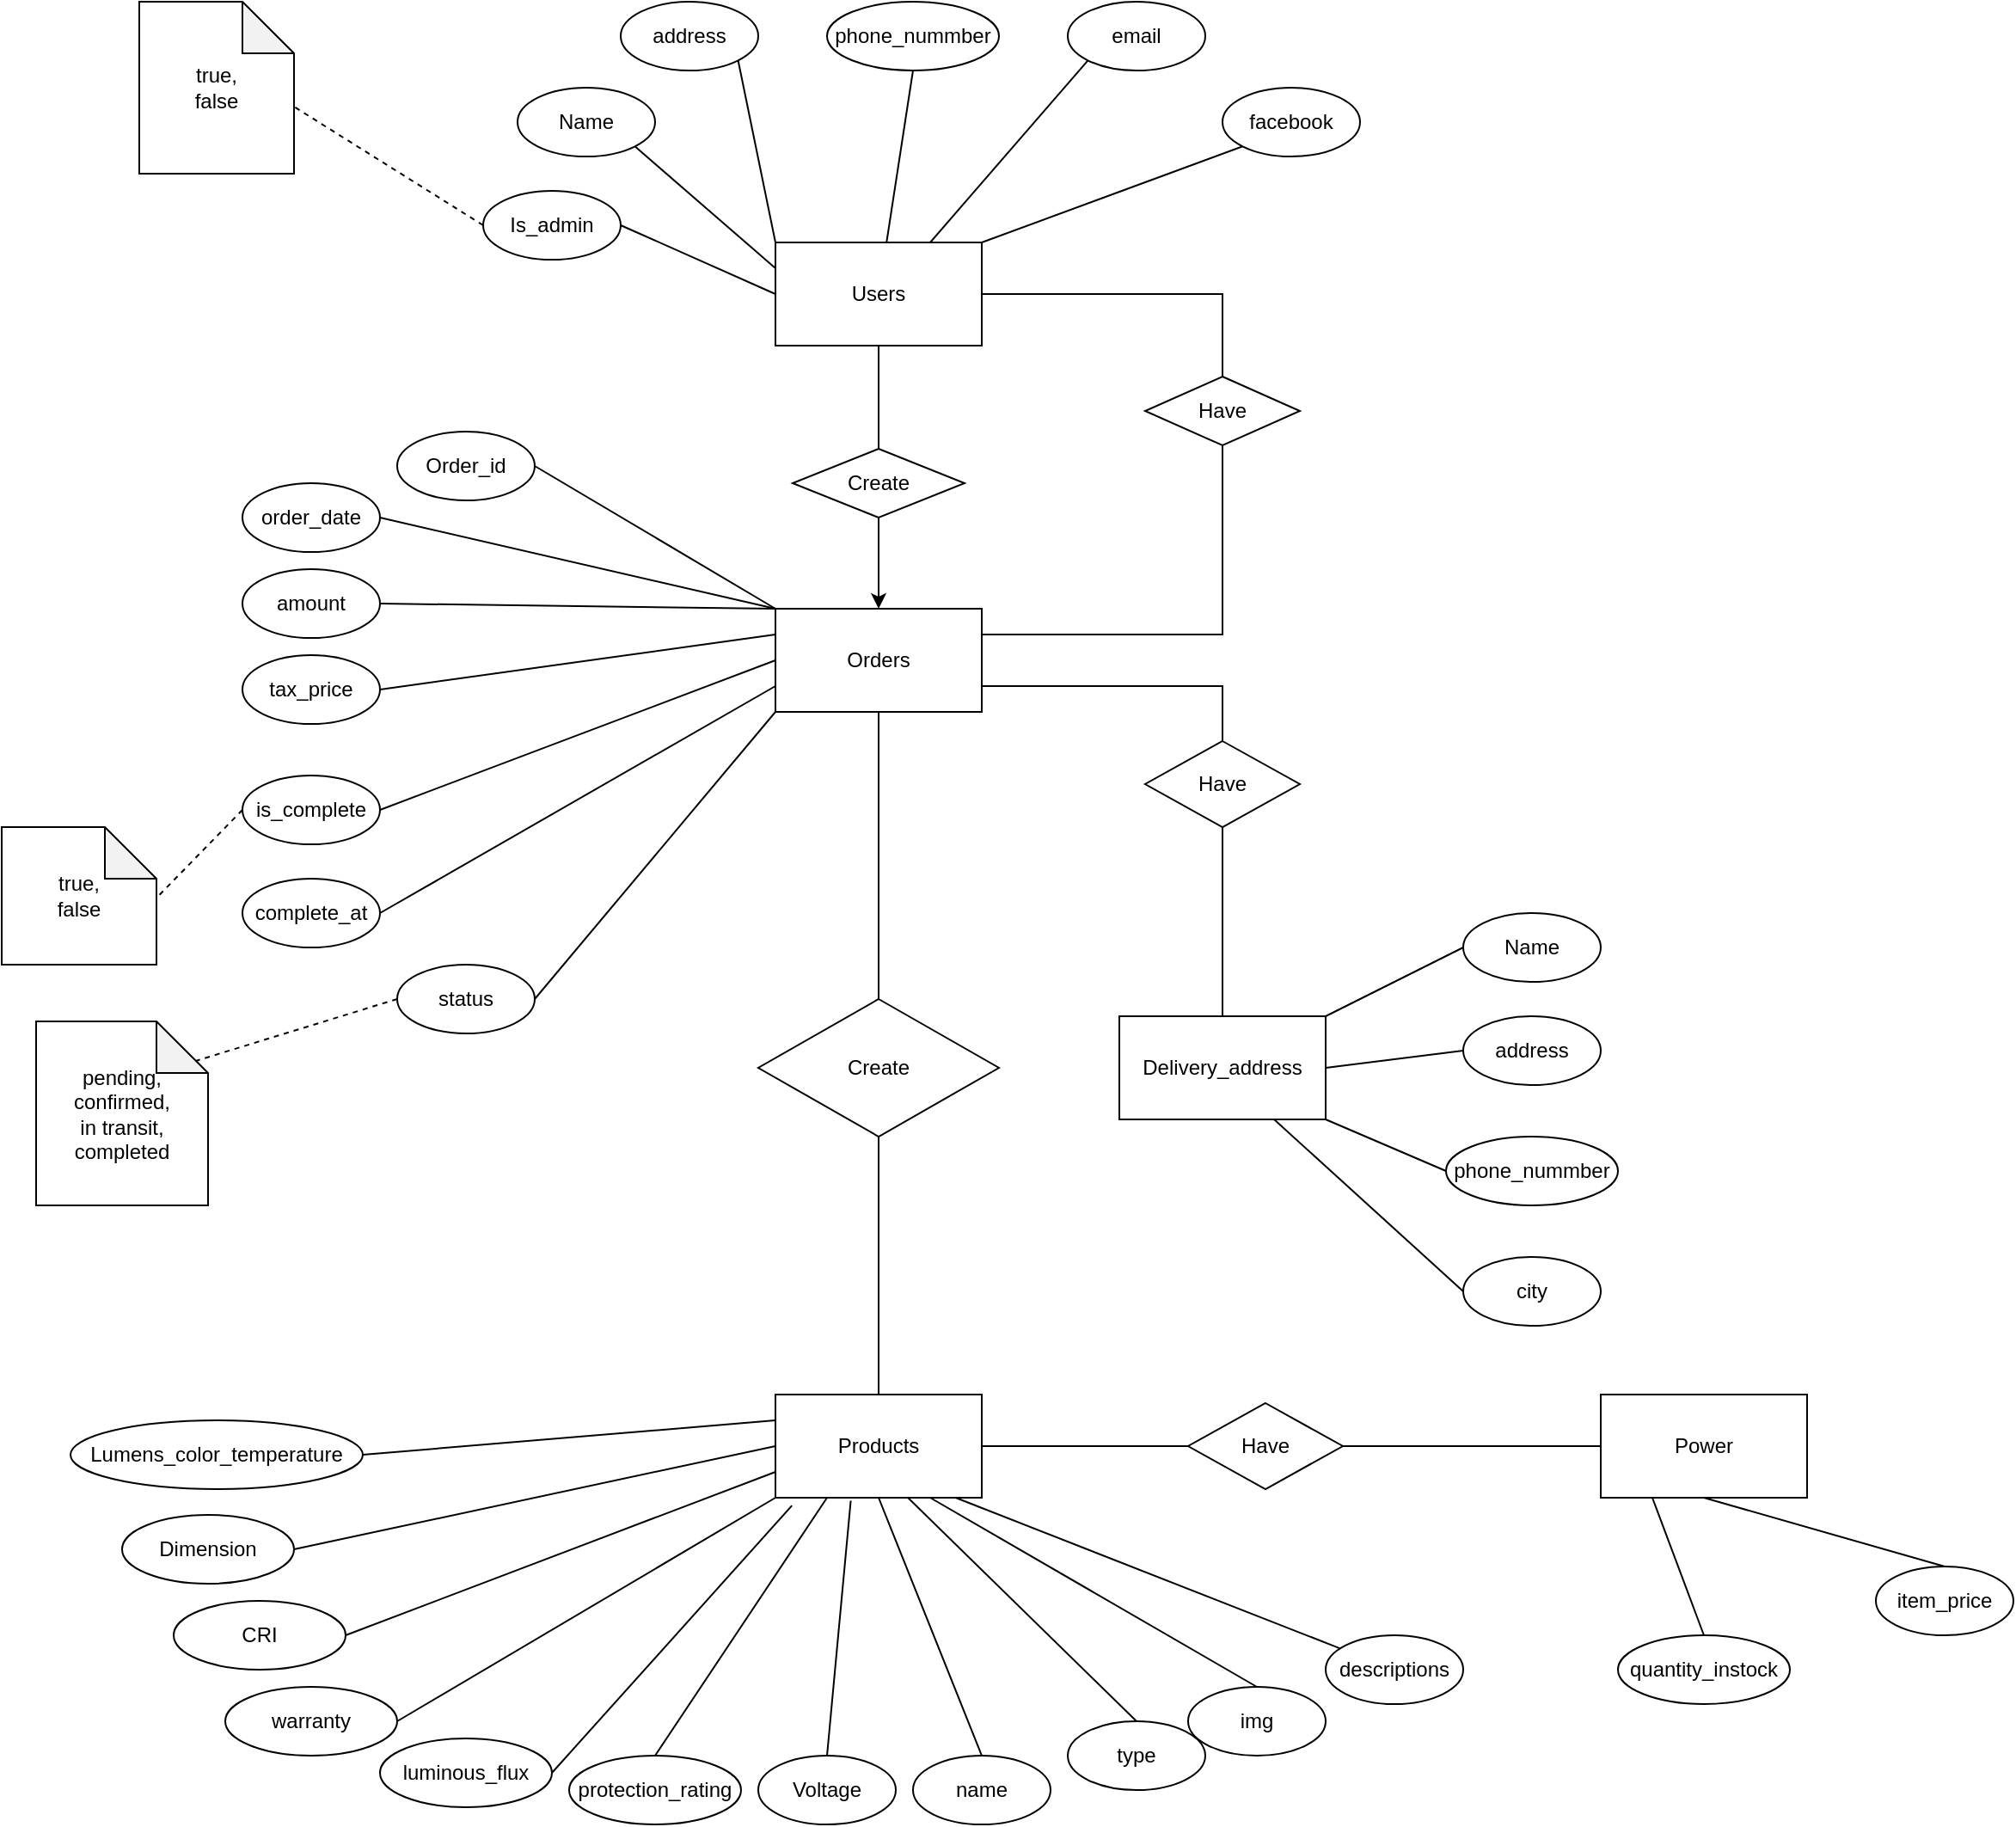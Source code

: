 <mxfile version="21.7.5" type="device" pages="2">
  <diagram id="R2lEEEUBdFMjLlhIrx00" name="Page-1">
    <mxGraphModel dx="2268" dy="820" grid="1" gridSize="10" guides="1" tooltips="1" connect="1" arrows="1" fold="1" page="1" pageScale="1" pageWidth="850" pageHeight="1100" math="0" shadow="0" extFonts="Permanent Marker^https://fonts.googleapis.com/css?family=Permanent+Marker">
      <root>
        <mxCell id="0" />
        <mxCell id="1" parent="0" />
        <mxCell id="uCLLq5xjbNvK9nIByaMC-13" style="rounded=0;orthogonalLoop=1;jettySize=auto;html=1;exitX=0;exitY=0.5;exitDx=0;exitDy=0;entryX=1;entryY=0.5;entryDx=0;entryDy=0;endArrow=none;endFill=0;" parent="1" source="uCLLq5xjbNvK9nIByaMC-2" target="uCLLq5xjbNvK9nIByaMC-8" edge="1">
          <mxGeometry relative="1" as="geometry" />
        </mxCell>
        <mxCell id="uCLLq5xjbNvK9nIByaMC-14" style="rounded=0;orthogonalLoop=1;jettySize=auto;html=1;exitX=0;exitY=0.25;exitDx=0;exitDy=0;entryX=1;entryY=1;entryDx=0;entryDy=0;endArrow=none;endFill=0;" parent="1" source="uCLLq5xjbNvK9nIByaMC-2" target="uCLLq5xjbNvK9nIByaMC-3" edge="1">
          <mxGeometry relative="1" as="geometry" />
        </mxCell>
        <mxCell id="uCLLq5xjbNvK9nIByaMC-15" style="edgeStyle=none;rounded=0;orthogonalLoop=1;jettySize=auto;html=1;exitX=0;exitY=0;exitDx=0;exitDy=0;entryX=1;entryY=1;entryDx=0;entryDy=0;endArrow=none;endFill=0;" parent="1" source="uCLLq5xjbNvK9nIByaMC-2" target="uCLLq5xjbNvK9nIByaMC-4" edge="1">
          <mxGeometry relative="1" as="geometry" />
        </mxCell>
        <mxCell id="uCLLq5xjbNvK9nIByaMC-16" style="edgeStyle=none;rounded=0;orthogonalLoop=1;jettySize=auto;html=1;entryX=0.5;entryY=1;entryDx=0;entryDy=0;endArrow=none;endFill=0;" parent="1" source="uCLLq5xjbNvK9nIByaMC-2" target="uCLLq5xjbNvK9nIByaMC-5" edge="1">
          <mxGeometry relative="1" as="geometry" />
        </mxCell>
        <mxCell id="uCLLq5xjbNvK9nIByaMC-17" style="edgeStyle=none;rounded=0;orthogonalLoop=1;jettySize=auto;html=1;exitX=0.75;exitY=0;exitDx=0;exitDy=0;entryX=0;entryY=1;entryDx=0;entryDy=0;endArrow=none;endFill=0;" parent="1" source="uCLLq5xjbNvK9nIByaMC-2" target="uCLLq5xjbNvK9nIByaMC-6" edge="1">
          <mxGeometry relative="1" as="geometry" />
        </mxCell>
        <mxCell id="uCLLq5xjbNvK9nIByaMC-18" style="edgeStyle=none;rounded=0;orthogonalLoop=1;jettySize=auto;html=1;exitX=1;exitY=0;exitDx=0;exitDy=0;entryX=0;entryY=1;entryDx=0;entryDy=0;endArrow=none;endFill=0;" parent="1" source="uCLLq5xjbNvK9nIByaMC-2" target="uCLLq5xjbNvK9nIByaMC-7" edge="1">
          <mxGeometry relative="1" as="geometry" />
        </mxCell>
        <mxCell id="uCLLq5xjbNvK9nIByaMC-42" style="edgeStyle=none;rounded=0;orthogonalLoop=1;jettySize=auto;html=1;exitX=0.5;exitY=1;exitDx=0;exitDy=0;entryX=0.5;entryY=0;entryDx=0;entryDy=0;endArrow=none;endFill=0;" parent="1" source="uCLLq5xjbNvK9nIByaMC-2" target="uCLLq5xjbNvK9nIByaMC-41" edge="1">
          <mxGeometry relative="1" as="geometry" />
        </mxCell>
        <mxCell id="uCLLq5xjbNvK9nIByaMC-2" value="Users" style="rounded=0;whiteSpace=wrap;html=1;" parent="1" vertex="1">
          <mxGeometry x="390" y="170" width="120" height="60" as="geometry" />
        </mxCell>
        <mxCell id="uCLLq5xjbNvK9nIByaMC-3" value="Name" style="ellipse;whiteSpace=wrap;html=1;" parent="1" vertex="1">
          <mxGeometry x="240" y="80" width="80" height="40" as="geometry" />
        </mxCell>
        <mxCell id="uCLLq5xjbNvK9nIByaMC-4" value="address" style="ellipse;whiteSpace=wrap;html=1;" parent="1" vertex="1">
          <mxGeometry x="300" y="30" width="80" height="40" as="geometry" />
        </mxCell>
        <mxCell id="uCLLq5xjbNvK9nIByaMC-5" value="phone_nummber" style="ellipse;whiteSpace=wrap;html=1;" parent="1" vertex="1">
          <mxGeometry x="420" y="30" width="100" height="40" as="geometry" />
        </mxCell>
        <mxCell id="uCLLq5xjbNvK9nIByaMC-6" value="email" style="ellipse;whiteSpace=wrap;html=1;" parent="1" vertex="1">
          <mxGeometry x="560" y="30" width="80" height="40" as="geometry" />
        </mxCell>
        <mxCell id="uCLLq5xjbNvK9nIByaMC-7" value="facebook" style="ellipse;whiteSpace=wrap;html=1;" parent="1" vertex="1">
          <mxGeometry x="650" y="80" width="80" height="40" as="geometry" />
        </mxCell>
        <mxCell id="uCLLq5xjbNvK9nIByaMC-88" style="edgeStyle=none;rounded=0;orthogonalLoop=1;jettySize=auto;html=1;exitX=0;exitY=0.5;exitDx=0;exitDy=0;entryX=0;entryY=0;entryDx=70;entryDy=48.5;entryPerimeter=0;dashed=1;endArrow=none;endFill=0;" parent="1" source="uCLLq5xjbNvK9nIByaMC-8" target="uCLLq5xjbNvK9nIByaMC-87" edge="1">
          <mxGeometry relative="1" as="geometry" />
        </mxCell>
        <mxCell id="uCLLq5xjbNvK9nIByaMC-8" value="Is_admin" style="ellipse;whiteSpace=wrap;html=1;" parent="1" vertex="1">
          <mxGeometry x="220" y="140" width="80" height="40" as="geometry" />
        </mxCell>
        <mxCell id="uCLLq5xjbNvK9nIByaMC-45" style="edgeStyle=none;rounded=0;orthogonalLoop=1;jettySize=auto;html=1;exitX=0.5;exitY=1;exitDx=0;exitDy=0;entryX=0.5;entryY=0;entryDx=0;entryDy=0;endArrow=none;endFill=0;" parent="1" source="uCLLq5xjbNvK9nIByaMC-21" target="uCLLq5xjbNvK9nIByaMC-44" edge="1">
          <mxGeometry relative="1" as="geometry" />
        </mxCell>
        <mxCell id="uCLLq5xjbNvK9nIByaMC-49" style="edgeStyle=none;rounded=0;orthogonalLoop=1;jettySize=auto;html=1;exitX=0;exitY=0;exitDx=0;exitDy=0;entryX=1;entryY=0.5;entryDx=0;entryDy=0;endArrow=none;endFill=0;" parent="1" source="uCLLq5xjbNvK9nIByaMC-21" target="uCLLq5xjbNvK9nIByaMC-22" edge="1">
          <mxGeometry relative="1" as="geometry" />
        </mxCell>
        <mxCell id="uCLLq5xjbNvK9nIByaMC-50" style="edgeStyle=none;rounded=0;orthogonalLoop=1;jettySize=auto;html=1;exitX=0;exitY=0;exitDx=0;exitDy=0;entryX=1;entryY=0.5;entryDx=0;entryDy=0;endArrow=none;endFill=0;" parent="1" source="uCLLq5xjbNvK9nIByaMC-21" target="uCLLq5xjbNvK9nIByaMC-47" edge="1">
          <mxGeometry relative="1" as="geometry" />
        </mxCell>
        <mxCell id="uCLLq5xjbNvK9nIByaMC-51" style="edgeStyle=none;rounded=0;orthogonalLoop=1;jettySize=auto;html=1;exitX=0;exitY=0;exitDx=0;exitDy=0;entryX=1;entryY=0.5;entryDx=0;entryDy=0;endArrow=none;endFill=0;" parent="1" source="uCLLq5xjbNvK9nIByaMC-21" target="uCLLq5xjbNvK9nIByaMC-48" edge="1">
          <mxGeometry relative="1" as="geometry" />
        </mxCell>
        <mxCell id="uCLLq5xjbNvK9nIByaMC-57" style="edgeStyle=none;rounded=0;orthogonalLoop=1;jettySize=auto;html=1;exitX=1;exitY=0.25;exitDx=0;exitDy=0;entryX=0.5;entryY=1;entryDx=0;entryDy=0;endArrow=none;endFill=0;" parent="1" source="uCLLq5xjbNvK9nIByaMC-21" target="uCLLq5xjbNvK9nIByaMC-56" edge="1">
          <mxGeometry relative="1" as="geometry">
            <Array as="points">
              <mxPoint x="650" y="398" />
            </Array>
          </mxGeometry>
        </mxCell>
        <mxCell id="uCLLq5xjbNvK9nIByaMC-62" style="edgeStyle=none;rounded=0;orthogonalLoop=1;jettySize=auto;html=1;exitX=1;exitY=0.75;exitDx=0;exitDy=0;entryX=0.5;entryY=0;entryDx=0;entryDy=0;endArrow=none;endFill=0;" parent="1" source="uCLLq5xjbNvK9nIByaMC-21" target="uCLLq5xjbNvK9nIByaMC-61" edge="1">
          <mxGeometry relative="1" as="geometry">
            <Array as="points">
              <mxPoint x="650" y="428" />
            </Array>
          </mxGeometry>
        </mxCell>
        <mxCell id="uCLLq5xjbNvK9nIByaMC-75" style="edgeStyle=none;rounded=0;orthogonalLoop=1;jettySize=auto;html=1;exitX=0;exitY=0.25;exitDx=0;exitDy=0;entryX=1;entryY=0.5;entryDx=0;entryDy=0;endArrow=none;endFill=0;" parent="1" source="uCLLq5xjbNvK9nIByaMC-21" target="uCLLq5xjbNvK9nIByaMC-71" edge="1">
          <mxGeometry relative="1" as="geometry" />
        </mxCell>
        <mxCell id="uCLLq5xjbNvK9nIByaMC-78" style="edgeStyle=none;rounded=0;orthogonalLoop=1;jettySize=auto;html=1;exitX=0;exitY=0.5;exitDx=0;exitDy=0;entryX=1;entryY=0.5;entryDx=0;entryDy=0;endArrow=none;endFill=0;" parent="1" source="uCLLq5xjbNvK9nIByaMC-21" target="uCLLq5xjbNvK9nIByaMC-77" edge="1">
          <mxGeometry relative="1" as="geometry" />
        </mxCell>
        <mxCell id="uCLLq5xjbNvK9nIByaMC-80" style="edgeStyle=none;rounded=0;orthogonalLoop=1;jettySize=auto;html=1;exitX=0;exitY=0.75;exitDx=0;exitDy=0;entryX=1;entryY=0.5;entryDx=0;entryDy=0;endArrow=none;endFill=0;" parent="1" source="uCLLq5xjbNvK9nIByaMC-21" target="uCLLq5xjbNvK9nIByaMC-79" edge="1">
          <mxGeometry relative="1" as="geometry" />
        </mxCell>
        <mxCell id="uCLLq5xjbNvK9nIByaMC-82" style="edgeStyle=none;rounded=0;orthogonalLoop=1;jettySize=auto;html=1;exitX=0;exitY=1;exitDx=0;exitDy=0;entryX=1;entryY=0.5;entryDx=0;entryDy=0;endArrow=none;endFill=0;" parent="1" source="uCLLq5xjbNvK9nIByaMC-21" target="uCLLq5xjbNvK9nIByaMC-81" edge="1">
          <mxGeometry relative="1" as="geometry" />
        </mxCell>
        <mxCell id="uCLLq5xjbNvK9nIByaMC-21" value="Orders" style="rounded=0;whiteSpace=wrap;html=1;" parent="1" vertex="1">
          <mxGeometry x="390" y="383" width="120" height="60" as="geometry" />
        </mxCell>
        <mxCell id="uCLLq5xjbNvK9nIByaMC-22" value="Order_id" style="ellipse;whiteSpace=wrap;html=1;" parent="1" vertex="1">
          <mxGeometry x="170" y="280" width="80" height="40" as="geometry" />
        </mxCell>
        <mxCell id="uCLLq5xjbNvK9nIByaMC-34" style="edgeStyle=none;rounded=0;orthogonalLoop=1;jettySize=auto;html=1;exitX=0.5;exitY=1;exitDx=0;exitDy=0;entryX=0.5;entryY=0;entryDx=0;entryDy=0;endArrow=none;endFill=0;" parent="1" source="uCLLq5xjbNvK9nIByaMC-24" target="uCLLq5xjbNvK9nIByaMC-26" edge="1">
          <mxGeometry relative="1" as="geometry" />
        </mxCell>
        <mxCell id="uCLLq5xjbNvK9nIByaMC-36" style="edgeStyle=none;rounded=0;orthogonalLoop=1;jettySize=auto;html=1;exitX=0.638;exitY=0.992;exitDx=0;exitDy=0;endArrow=none;endFill=0;entryX=0.5;entryY=0;entryDx=0;entryDy=0;exitPerimeter=0;" parent="1" source="uCLLq5xjbNvK9nIByaMC-24" target="uCLLq5xjbNvK9nIByaMC-28" edge="1">
          <mxGeometry relative="1" as="geometry">
            <mxPoint x="310" y="1060" as="targetPoint" />
          </mxGeometry>
        </mxCell>
        <mxCell id="uCLLq5xjbNvK9nIByaMC-37" style="edgeStyle=none;rounded=0;orthogonalLoop=1;jettySize=auto;html=1;exitX=0.75;exitY=1;exitDx=0;exitDy=0;entryX=0.5;entryY=0;entryDx=0;entryDy=0;endArrow=none;endFill=0;" parent="1" source="uCLLq5xjbNvK9nIByaMC-24" target="uCLLq5xjbNvK9nIByaMC-29" edge="1">
          <mxGeometry relative="1" as="geometry" />
        </mxCell>
        <mxCell id="uCLLq5xjbNvK9nIByaMC-38" style="edgeStyle=none;rounded=0;orthogonalLoop=1;jettySize=auto;html=1;exitX=0.863;exitY=0.992;exitDx=0;exitDy=0;endArrow=none;endFill=0;exitPerimeter=0;" parent="1" source="uCLLq5xjbNvK9nIByaMC-24" target="uCLLq5xjbNvK9nIByaMC-30" edge="1">
          <mxGeometry relative="1" as="geometry" />
        </mxCell>
        <mxCell id="uCLLq5xjbNvK9nIByaMC-40" style="edgeStyle=none;rounded=0;orthogonalLoop=1;jettySize=auto;html=1;exitX=0.25;exitY=1;exitDx=0;exitDy=0;entryX=0.5;entryY=0;entryDx=0;entryDy=0;endArrow=none;endFill=0;" parent="1" source="iFtyHzQB2yBy_WxnM10I-4" target="uCLLq5xjbNvK9nIByaMC-32" edge="1">
          <mxGeometry relative="1" as="geometry" />
        </mxCell>
        <mxCell id="iFtyHzQB2yBy_WxnM10I-3" style="edgeStyle=orthogonalEdgeStyle;rounded=0;orthogonalLoop=1;jettySize=auto;html=1;exitX=1;exitY=0.5;exitDx=0;exitDy=0;entryX=0;entryY=0.5;entryDx=0;entryDy=0;endArrow=none;endFill=0;" parent="1" source="uCLLq5xjbNvK9nIByaMC-24" target="iFtyHzQB2yBy_WxnM10I-2" edge="1">
          <mxGeometry relative="1" as="geometry" />
        </mxCell>
        <mxCell id="uN6t-7FyCikXUxw06HWC-4" style="rounded=0;orthogonalLoop=1;jettySize=auto;html=1;exitX=0.365;exitY=1.029;exitDx=0;exitDy=0;entryX=0.5;entryY=0;entryDx=0;entryDy=0;endArrow=none;endFill=0;exitPerimeter=0;" parent="1" source="uCLLq5xjbNvK9nIByaMC-24" target="uN6t-7FyCikXUxw06HWC-1" edge="1">
          <mxGeometry relative="1" as="geometry" />
        </mxCell>
        <mxCell id="uN6t-7FyCikXUxw06HWC-5" style="rounded=0;orthogonalLoop=1;jettySize=auto;html=1;exitX=0.25;exitY=1;exitDx=0;exitDy=0;entryX=0.5;entryY=0;entryDx=0;entryDy=0;endArrow=none;endFill=0;" parent="1" source="uCLLq5xjbNvK9nIByaMC-24" target="uN6t-7FyCikXUxw06HWC-2" edge="1">
          <mxGeometry relative="1" as="geometry" />
        </mxCell>
        <mxCell id="uN6t-7FyCikXUxw06HWC-6" style="rounded=0;orthogonalLoop=1;jettySize=auto;html=1;exitX=0.08;exitY=1.076;exitDx=0;exitDy=0;entryX=1;entryY=0.5;entryDx=0;entryDy=0;endArrow=none;endFill=0;exitPerimeter=0;" parent="1" source="uCLLq5xjbNvK9nIByaMC-24" target="uN6t-7FyCikXUxw06HWC-3" edge="1">
          <mxGeometry relative="1" as="geometry" />
        </mxCell>
        <mxCell id="uN6t-7FyCikXUxw06HWC-9" style="rounded=0;orthogonalLoop=1;jettySize=auto;html=1;exitX=0;exitY=1;exitDx=0;exitDy=0;entryX=1;entryY=0.5;entryDx=0;entryDy=0;endArrow=none;endFill=0;" parent="1" source="uCLLq5xjbNvK9nIByaMC-24" target="uN6t-7FyCikXUxw06HWC-8" edge="1">
          <mxGeometry relative="1" as="geometry" />
        </mxCell>
        <mxCell id="uN6t-7FyCikXUxw06HWC-11" style="rounded=0;orthogonalLoop=1;jettySize=auto;html=1;exitX=0;exitY=0.75;exitDx=0;exitDy=0;entryX=1;entryY=0.5;entryDx=0;entryDy=0;endArrow=none;endFill=0;" parent="1" source="uCLLq5xjbNvK9nIByaMC-24" target="uN6t-7FyCikXUxw06HWC-10" edge="1">
          <mxGeometry relative="1" as="geometry" />
        </mxCell>
        <mxCell id="uN6t-7FyCikXUxw06HWC-16" style="rounded=0;orthogonalLoop=1;jettySize=auto;html=1;exitX=0;exitY=0.25;exitDx=0;exitDy=0;entryX=1;entryY=0.5;entryDx=0;entryDy=0;endArrow=none;endFill=0;" parent="1" source="uCLLq5xjbNvK9nIByaMC-24" target="uN6t-7FyCikXUxw06HWC-15" edge="1">
          <mxGeometry relative="1" as="geometry" />
        </mxCell>
        <mxCell id="uCLLq5xjbNvK9nIByaMC-24" value="Products" style="rounded=0;whiteSpace=wrap;html=1;" parent="1" vertex="1">
          <mxGeometry x="390" y="840" width="120" height="60" as="geometry" />
        </mxCell>
        <mxCell id="uCLLq5xjbNvK9nIByaMC-26" value="name" style="ellipse;whiteSpace=wrap;html=1;" parent="1" vertex="1">
          <mxGeometry x="470" y="1050" width="80" height="40" as="geometry" />
        </mxCell>
        <mxCell id="uCLLq5xjbNvK9nIByaMC-28" value="type" style="ellipse;whiteSpace=wrap;html=1;" parent="1" vertex="1">
          <mxGeometry x="560" y="1030" width="80" height="40" as="geometry" />
        </mxCell>
        <mxCell id="uCLLq5xjbNvK9nIByaMC-29" value="img" style="ellipse;whiteSpace=wrap;html=1;" parent="1" vertex="1">
          <mxGeometry x="630" y="1010" width="80" height="40" as="geometry" />
        </mxCell>
        <mxCell id="uCLLq5xjbNvK9nIByaMC-30" value="descriptions" style="ellipse;whiteSpace=wrap;html=1;" parent="1" vertex="1">
          <mxGeometry x="710" y="980" width="80" height="40" as="geometry" />
        </mxCell>
        <mxCell id="uCLLq5xjbNvK9nIByaMC-32" value="quantity_instock" style="ellipse;whiteSpace=wrap;html=1;" parent="1" vertex="1">
          <mxGeometry x="880" y="980" width="100" height="40" as="geometry" />
        </mxCell>
        <mxCell id="uCLLq5xjbNvK9nIByaMC-43" style="edgeStyle=none;rounded=0;orthogonalLoop=1;jettySize=auto;html=1;exitX=0.5;exitY=1;exitDx=0;exitDy=0;entryX=0.5;entryY=0;entryDx=0;entryDy=0;" parent="1" source="uCLLq5xjbNvK9nIByaMC-41" target="uCLLq5xjbNvK9nIByaMC-21" edge="1">
          <mxGeometry relative="1" as="geometry" />
        </mxCell>
        <mxCell id="uCLLq5xjbNvK9nIByaMC-41" value="Create" style="rhombus;whiteSpace=wrap;html=1;" parent="1" vertex="1">
          <mxGeometry x="400" y="290" width="100" height="40" as="geometry" />
        </mxCell>
        <mxCell id="uCLLq5xjbNvK9nIByaMC-46" style="edgeStyle=none;rounded=0;orthogonalLoop=1;jettySize=auto;html=1;exitX=0.5;exitY=1;exitDx=0;exitDy=0;entryX=0.5;entryY=0;entryDx=0;entryDy=0;endArrow=none;endFill=0;" parent="1" source="uCLLq5xjbNvK9nIByaMC-44" target="uCLLq5xjbNvK9nIByaMC-24" edge="1">
          <mxGeometry relative="1" as="geometry" />
        </mxCell>
        <mxCell id="uCLLq5xjbNvK9nIByaMC-44" value="Create" style="rhombus;whiteSpace=wrap;html=1;" parent="1" vertex="1">
          <mxGeometry x="380" y="610" width="140" height="80" as="geometry" />
        </mxCell>
        <mxCell id="uCLLq5xjbNvK9nIByaMC-47" value="order_date" style="ellipse;whiteSpace=wrap;html=1;" parent="1" vertex="1">
          <mxGeometry x="80" y="310" width="80" height="40" as="geometry" />
        </mxCell>
        <mxCell id="uCLLq5xjbNvK9nIByaMC-48" value="amount" style="ellipse;whiteSpace=wrap;html=1;" parent="1" vertex="1">
          <mxGeometry x="80" y="360" width="80" height="40" as="geometry" />
        </mxCell>
        <mxCell id="uCLLq5xjbNvK9nIByaMC-58" style="edgeStyle=none;rounded=0;orthogonalLoop=1;jettySize=auto;html=1;exitX=0.5;exitY=0;exitDx=0;exitDy=0;entryX=1;entryY=0.5;entryDx=0;entryDy=0;endArrow=none;endFill=0;" parent="1" source="uCLLq5xjbNvK9nIByaMC-56" target="uCLLq5xjbNvK9nIByaMC-2" edge="1">
          <mxGeometry relative="1" as="geometry">
            <Array as="points">
              <mxPoint x="650" y="200" />
            </Array>
          </mxGeometry>
        </mxCell>
        <mxCell id="uCLLq5xjbNvK9nIByaMC-56" value="Have" style="rhombus;whiteSpace=wrap;html=1;" parent="1" vertex="1">
          <mxGeometry x="605" y="248" width="90" height="40" as="geometry" />
        </mxCell>
        <mxCell id="uCLLq5xjbNvK9nIByaMC-64" style="edgeStyle=none;rounded=0;orthogonalLoop=1;jettySize=auto;html=1;exitX=0.5;exitY=1;exitDx=0;exitDy=0;entryX=0.5;entryY=0;entryDx=0;entryDy=0;endArrow=none;endFill=0;" parent="1" source="uCLLq5xjbNvK9nIByaMC-61" target="uCLLq5xjbNvK9nIByaMC-63" edge="1">
          <mxGeometry relative="1" as="geometry" />
        </mxCell>
        <mxCell id="uCLLq5xjbNvK9nIByaMC-61" value="Have" style="rhombus;whiteSpace=wrap;html=1;" parent="1" vertex="1">
          <mxGeometry x="605" y="460" width="90" height="50" as="geometry" />
        </mxCell>
        <mxCell id="uCLLq5xjbNvK9nIByaMC-68" style="edgeStyle=none;rounded=0;orthogonalLoop=1;jettySize=auto;html=1;exitX=1;exitY=0;exitDx=0;exitDy=0;entryX=0;entryY=0.5;entryDx=0;entryDy=0;endArrow=none;endFill=0;" parent="1" source="uCLLq5xjbNvK9nIByaMC-63" target="uCLLq5xjbNvK9nIByaMC-65" edge="1">
          <mxGeometry relative="1" as="geometry" />
        </mxCell>
        <mxCell id="uCLLq5xjbNvK9nIByaMC-69" style="edgeStyle=none;rounded=0;orthogonalLoop=1;jettySize=auto;html=1;exitX=1;exitY=0.5;exitDx=0;exitDy=0;entryX=0;entryY=0.5;entryDx=0;entryDy=0;endArrow=none;endFill=0;" parent="1" source="uCLLq5xjbNvK9nIByaMC-63" target="uCLLq5xjbNvK9nIByaMC-66" edge="1">
          <mxGeometry relative="1" as="geometry" />
        </mxCell>
        <mxCell id="uCLLq5xjbNvK9nIByaMC-70" style="edgeStyle=none;rounded=0;orthogonalLoop=1;jettySize=auto;html=1;exitX=1;exitY=1;exitDx=0;exitDy=0;entryX=0;entryY=0.5;entryDx=0;entryDy=0;endArrow=none;endFill=0;" parent="1" source="uCLLq5xjbNvK9nIByaMC-63" target="uCLLq5xjbNvK9nIByaMC-67" edge="1">
          <mxGeometry relative="1" as="geometry" />
        </mxCell>
        <mxCell id="uCLLq5xjbNvK9nIByaMC-74" style="edgeStyle=none;rounded=0;orthogonalLoop=1;jettySize=auto;html=1;exitX=0.75;exitY=1;exitDx=0;exitDy=0;entryX=0;entryY=0.5;entryDx=0;entryDy=0;endArrow=none;endFill=0;" parent="1" source="uCLLq5xjbNvK9nIByaMC-63" target="uCLLq5xjbNvK9nIByaMC-73" edge="1">
          <mxGeometry relative="1" as="geometry" />
        </mxCell>
        <mxCell id="uCLLq5xjbNvK9nIByaMC-63" value="Delivery_address" style="rounded=0;whiteSpace=wrap;html=1;" parent="1" vertex="1">
          <mxGeometry x="590" y="620" width="120" height="60" as="geometry" />
        </mxCell>
        <mxCell id="uCLLq5xjbNvK9nIByaMC-65" value="Name" style="ellipse;whiteSpace=wrap;html=1;" parent="1" vertex="1">
          <mxGeometry x="790" y="560" width="80" height="40" as="geometry" />
        </mxCell>
        <mxCell id="uCLLq5xjbNvK9nIByaMC-66" value="address" style="ellipse;whiteSpace=wrap;html=1;" parent="1" vertex="1">
          <mxGeometry x="790" y="620" width="80" height="40" as="geometry" />
        </mxCell>
        <mxCell id="uCLLq5xjbNvK9nIByaMC-67" value="phone_nummber" style="ellipse;whiteSpace=wrap;html=1;" parent="1" vertex="1">
          <mxGeometry x="780" y="690" width="100" height="40" as="geometry" />
        </mxCell>
        <mxCell id="uCLLq5xjbNvK9nIByaMC-71" value="tax_price" style="ellipse;whiteSpace=wrap;html=1;" parent="1" vertex="1">
          <mxGeometry x="80" y="410" width="80" height="40" as="geometry" />
        </mxCell>
        <mxCell id="uCLLq5xjbNvK9nIByaMC-73" value="city" style="ellipse;whiteSpace=wrap;html=1;" parent="1" vertex="1">
          <mxGeometry x="790" y="760" width="80" height="40" as="geometry" />
        </mxCell>
        <mxCell id="uCLLq5xjbNvK9nIByaMC-84" style="edgeStyle=none;rounded=0;orthogonalLoop=1;jettySize=auto;html=1;exitX=0;exitY=0.5;exitDx=0;exitDy=0;entryX=1.013;entryY=0.5;entryDx=0;entryDy=0;entryPerimeter=0;endArrow=none;endFill=0;dashed=1;" parent="1" source="uCLLq5xjbNvK9nIByaMC-77" target="uCLLq5xjbNvK9nIByaMC-83" edge="1">
          <mxGeometry relative="1" as="geometry" />
        </mxCell>
        <mxCell id="uCLLq5xjbNvK9nIByaMC-77" value="is_complete" style="ellipse;whiteSpace=wrap;html=1;" parent="1" vertex="1">
          <mxGeometry x="80" y="480" width="80" height="40" as="geometry" />
        </mxCell>
        <mxCell id="uCLLq5xjbNvK9nIByaMC-79" value="complete_at" style="ellipse;whiteSpace=wrap;html=1;" parent="1" vertex="1">
          <mxGeometry x="80" y="540" width="80" height="40" as="geometry" />
        </mxCell>
        <mxCell id="uCLLq5xjbNvK9nIByaMC-86" style="edgeStyle=none;rounded=0;orthogonalLoop=1;jettySize=auto;html=1;exitX=0;exitY=0.5;exitDx=0;exitDy=0;entryX=0;entryY=0;entryDx=70;entryDy=30;entryPerimeter=0;dashed=1;" parent="1" source="uCLLq5xjbNvK9nIByaMC-81" target="uCLLq5xjbNvK9nIByaMC-85" edge="1">
          <mxGeometry relative="1" as="geometry" />
        </mxCell>
        <mxCell id="uCLLq5xjbNvK9nIByaMC-81" value="status" style="ellipse;whiteSpace=wrap;html=1;" parent="1" vertex="1">
          <mxGeometry x="170" y="590" width="80" height="40" as="geometry" />
        </mxCell>
        <mxCell id="uCLLq5xjbNvK9nIByaMC-83" value="true,&lt;br&gt;false" style="shape=note;whiteSpace=wrap;html=1;backgroundOutline=1;darkOpacity=0.05;" parent="1" vertex="1">
          <mxGeometry x="-60" y="510" width="90" height="80" as="geometry" />
        </mxCell>
        <mxCell id="uCLLq5xjbNvK9nIByaMC-85" value="pending,&lt;br&gt;confirmed,&lt;br&gt;in transit,&lt;br&gt;completed" style="shape=note;whiteSpace=wrap;html=1;backgroundOutline=1;darkOpacity=0.05;" parent="1" vertex="1">
          <mxGeometry x="-40" y="623" width="100" height="107" as="geometry" />
        </mxCell>
        <mxCell id="uCLLq5xjbNvK9nIByaMC-87" value="true,&lt;br&gt;false" style="shape=note;whiteSpace=wrap;html=1;backgroundOutline=1;darkOpacity=0.05;" parent="1" vertex="1">
          <mxGeometry x="20" y="30" width="90" height="100" as="geometry" />
        </mxCell>
        <mxCell id="iFtyHzQB2yBy_WxnM10I-5" style="edgeStyle=orthogonalEdgeStyle;rounded=0;orthogonalLoop=1;jettySize=auto;html=1;entryX=0;entryY=0.5;entryDx=0;entryDy=0;endArrow=none;endFill=0;" parent="1" source="iFtyHzQB2yBy_WxnM10I-2" target="iFtyHzQB2yBy_WxnM10I-4" edge="1">
          <mxGeometry relative="1" as="geometry" />
        </mxCell>
        <mxCell id="iFtyHzQB2yBy_WxnM10I-2" value="Have" style="rhombus;whiteSpace=wrap;html=1;" parent="1" vertex="1">
          <mxGeometry x="630" y="845" width="90" height="50" as="geometry" />
        </mxCell>
        <mxCell id="iFtyHzQB2yBy_WxnM10I-7" style="rounded=0;orthogonalLoop=1;jettySize=auto;html=1;exitX=0.5;exitY=1;exitDx=0;exitDy=0;entryX=0.5;entryY=0;entryDx=0;entryDy=0;endArrow=none;endFill=0;" parent="1" source="iFtyHzQB2yBy_WxnM10I-4" target="iFtyHzQB2yBy_WxnM10I-6" edge="1">
          <mxGeometry relative="1" as="geometry" />
        </mxCell>
        <mxCell id="iFtyHzQB2yBy_WxnM10I-4" value="Power" style="rounded=0;whiteSpace=wrap;html=1;" parent="1" vertex="1">
          <mxGeometry x="870" y="840" width="120" height="60" as="geometry" />
        </mxCell>
        <mxCell id="iFtyHzQB2yBy_WxnM10I-6" value="item_price" style="ellipse;whiteSpace=wrap;html=1;" parent="1" vertex="1">
          <mxGeometry x="1030" y="940" width="80" height="40" as="geometry" />
        </mxCell>
        <mxCell id="uN6t-7FyCikXUxw06HWC-1" value="Voltage" style="ellipse;whiteSpace=wrap;html=1;" parent="1" vertex="1">
          <mxGeometry x="380" y="1050" width="80" height="40" as="geometry" />
        </mxCell>
        <mxCell id="uN6t-7FyCikXUxw06HWC-2" value="protection_rating" style="ellipse;whiteSpace=wrap;html=1;" parent="1" vertex="1">
          <mxGeometry x="270" y="1050" width="100" height="40" as="geometry" />
        </mxCell>
        <mxCell id="uN6t-7FyCikXUxw06HWC-3" value="luminous_flux" style="ellipse;whiteSpace=wrap;html=1;" parent="1" vertex="1">
          <mxGeometry x="160" y="1040" width="100" height="40" as="geometry" />
        </mxCell>
        <mxCell id="uN6t-7FyCikXUxw06HWC-8" value="warranty" style="ellipse;whiteSpace=wrap;html=1;" parent="1" vertex="1">
          <mxGeometry x="70" y="1010" width="100" height="40" as="geometry" />
        </mxCell>
        <mxCell id="uN6t-7FyCikXUxw06HWC-10" value="CRI" style="ellipse;whiteSpace=wrap;html=1;" parent="1" vertex="1">
          <mxGeometry x="40" y="960" width="100" height="40" as="geometry" />
        </mxCell>
        <mxCell id="uN6t-7FyCikXUxw06HWC-13" style="rounded=0;orthogonalLoop=1;jettySize=auto;html=1;exitX=1;exitY=0.5;exitDx=0;exitDy=0;entryX=0;entryY=0.5;entryDx=0;entryDy=0;endArrow=none;endFill=0;" parent="1" source="uN6t-7FyCikXUxw06HWC-12" target="uCLLq5xjbNvK9nIByaMC-24" edge="1">
          <mxGeometry relative="1" as="geometry" />
        </mxCell>
        <mxCell id="uN6t-7FyCikXUxw06HWC-12" value="Dimension" style="ellipse;whiteSpace=wrap;html=1;" parent="1" vertex="1">
          <mxGeometry x="10" y="910" width="100" height="40" as="geometry" />
        </mxCell>
        <mxCell id="uN6t-7FyCikXUxw06HWC-15" value="Lumens_color_temperature" style="ellipse;whiteSpace=wrap;html=1;" parent="1" vertex="1">
          <mxGeometry x="-20" y="855" width="170" height="40" as="geometry" />
        </mxCell>
      </root>
    </mxGraphModel>
  </diagram>
  <diagram id="xe6VyuHiX5J3CRKFTNCu" name="Page-2">
    <mxGraphModel dx="1418" dy="820" grid="1" gridSize="10" guides="1" tooltips="1" connect="1" arrows="1" fold="1" page="1" pageScale="1" pageWidth="850" pageHeight="1100" math="0" shadow="0">
      <root>
        <mxCell id="0" />
        <mxCell id="1" parent="0" />
      </root>
    </mxGraphModel>
  </diagram>
</mxfile>
